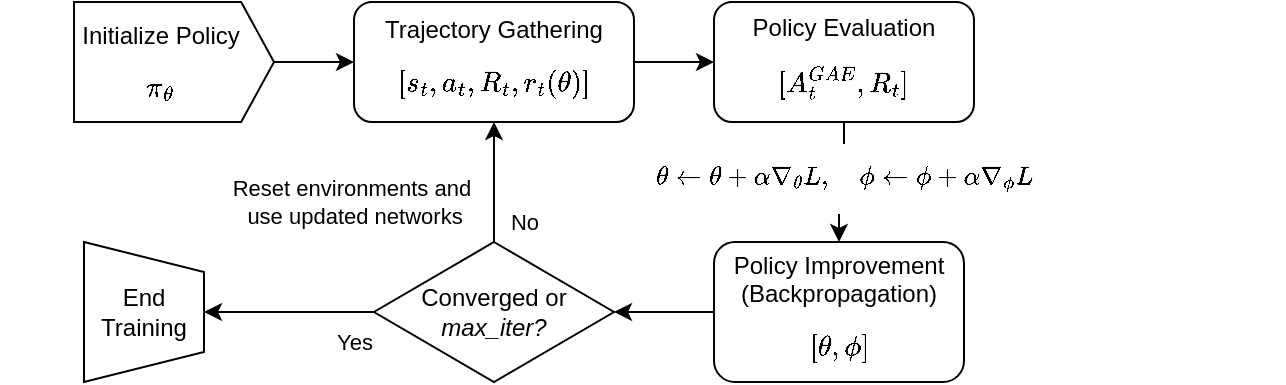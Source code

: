 <mxfile version="26.0.9">
  <diagram name="Page-1" id="JthKmUEdamsh-6OuiyjA">
    <mxGraphModel dx="972" dy="536" grid="1" gridSize="10" guides="1" tooltips="1" connect="1" arrows="1" fold="1" page="1" pageScale="1" pageWidth="850" pageHeight="1100" math="1" shadow="0">
      <root>
        <mxCell id="0" />
        <mxCell id="1" parent="0" />
        <mxCell id="7A0So71uddYbhaX4MV5w-4" style="edgeStyle=orthogonalEdgeStyle;rounded=0;orthogonalLoop=1;jettySize=auto;html=1;entryX=0;entryY=0.5;entryDx=0;entryDy=0;" parent="1" source="7A0So71uddYbhaX4MV5w-2" target="7A0So71uddYbhaX4MV5w-3" edge="1">
          <mxGeometry relative="1" as="geometry" />
        </mxCell>
        <mxCell id="7A0So71uddYbhaX4MV5w-2" value="Initialize Policy $$\pi_\theta$$" style="html=1;shadow=0;dashed=0;align=center;verticalAlign=middle;shape=mxgraph.arrows2.arrow;dy=0;dx=16.43;notch=0;labelPosition=center;verticalLabelPosition=middle;spacingTop=12;spacingRight=15;" parent="1" vertex="1">
          <mxGeometry x="200" y="80" width="100" height="60" as="geometry" />
        </mxCell>
        <mxCell id="7A0So71uddYbhaX4MV5w-9" style="edgeStyle=orthogonalEdgeStyle;rounded=0;orthogonalLoop=1;jettySize=auto;html=1;entryX=0;entryY=0.5;entryDx=0;entryDy=0;" parent="1" source="7A0So71uddYbhaX4MV5w-3" target="7A0So71uddYbhaX4MV5w-5" edge="1">
          <mxGeometry relative="1" as="geometry" />
        </mxCell>
        <mxCell id="7A0So71uddYbhaX4MV5w-3" value="Trajectory Gathering&lt;div&gt;$$[s_t, a_t, R_t, r_t(\theta)]$$&lt;/div&gt;" style="rounded=1;whiteSpace=wrap;html=1;spacingTop=5;" parent="1" vertex="1">
          <mxGeometry x="340" y="80" width="140" height="60" as="geometry" />
        </mxCell>
        <mxCell id="7A0So71uddYbhaX4MV5w-8" style="edgeStyle=orthogonalEdgeStyle;rounded=0;orthogonalLoop=1;jettySize=auto;html=1;entryX=0.5;entryY=0;entryDx=0;entryDy=0;" parent="1" source="7A0So71uddYbhaX4MV5w-5" target="7A0So71uddYbhaX4MV5w-6" edge="1">
          <mxGeometry relative="1" as="geometry" />
        </mxCell>
        <mxCell id="7A0So71uddYbhaX4MV5w-10" value="$$\theta \gets \theta + \alpha \nabla_\theta L, \quad \phi \gets \phi + \alpha \nabla_\phi L$$" style="edgeLabel;html=1;align=center;verticalAlign=middle;resizable=0;points=[];" parent="7A0So71uddYbhaX4MV5w-8" vertex="1" connectable="0">
          <mxGeometry x="-0.098" y="-3" relative="1" as="geometry">
            <mxPoint x="3" as="offset" />
          </mxGeometry>
        </mxCell>
        <mxCell id="7A0So71uddYbhaX4MV5w-5" value="Policy Evaluation&lt;div&gt;$$[A^{GAE}_t, R_t]$$&lt;/div&gt;" style="rounded=1;whiteSpace=wrap;html=1;spacingTop=5;" parent="1" vertex="1">
          <mxGeometry x="520" y="80" width="130" height="60" as="geometry" />
        </mxCell>
        <mxCell id="rtSvigjBf3gv21ltsain-3" style="edgeStyle=orthogonalEdgeStyle;rounded=0;orthogonalLoop=1;jettySize=auto;html=1;entryX=1;entryY=0.5;entryDx=0;entryDy=0;" parent="1" source="7A0So71uddYbhaX4MV5w-6" target="rtSvigjBf3gv21ltsain-1" edge="1">
          <mxGeometry relative="1" as="geometry" />
        </mxCell>
        <mxCell id="7A0So71uddYbhaX4MV5w-6" value="Policy Improvement (Backpropagation)&lt;div&gt;$$[\theta, \phi]$$&lt;/div&gt;" style="rounded=1;whiteSpace=wrap;html=1;spacingTop=5;" parent="1" vertex="1">
          <mxGeometry x="520" y="200" width="125" height="70" as="geometry" />
        </mxCell>
        <mxCell id="rtSvigjBf3gv21ltsain-4" style="edgeStyle=orthogonalEdgeStyle;rounded=0;orthogonalLoop=1;jettySize=auto;html=1;entryX=0.5;entryY=1;entryDx=0;entryDy=0;exitX=0.5;exitY=0;exitDx=0;exitDy=0;" parent="1" source="rtSvigjBf3gv21ltsain-1" target="7A0So71uddYbhaX4MV5w-3" edge="1">
          <mxGeometry relative="1" as="geometry">
            <Array as="points">
              <mxPoint x="410" y="170" />
              <mxPoint x="410" y="170" />
            </Array>
          </mxGeometry>
        </mxCell>
        <mxCell id="rtSvigjBf3gv21ltsain-5" value="No" style="edgeLabel;html=1;align=center;verticalAlign=middle;resizable=0;points=[];" parent="rtSvigjBf3gv21ltsain-4" vertex="1" connectable="0">
          <mxGeometry x="0.114" relative="1" as="geometry">
            <mxPoint x="15" y="23" as="offset" />
          </mxGeometry>
        </mxCell>
        <mxCell id="rtSvigjBf3gv21ltsain-6" value="Reset environments and&amp;nbsp;&lt;div&gt;use updated networks&lt;/div&gt;" style="edgeLabel;html=1;align=center;verticalAlign=middle;resizable=0;points=[];" parent="rtSvigjBf3gv21ltsain-4" vertex="1" connectable="0">
          <mxGeometry x="0.071" y="1" relative="1" as="geometry">
            <mxPoint x="-69" y="12" as="offset" />
          </mxGeometry>
        </mxCell>
        <mxCell id="rtSvigjBf3gv21ltsain-1" value="Converged or &lt;i&gt;max_iter?&lt;/i&gt;" style="rhombus;whiteSpace=wrap;html=1;" parent="1" vertex="1">
          <mxGeometry x="350" y="200" width="120" height="70" as="geometry" />
        </mxCell>
        <mxCell id="rtSvigjBf3gv21ltsain-7" value="" style="endArrow=classic;html=1;rounded=0;exitX=0;exitY=0.5;exitDx=0;exitDy=0;entryX=0.5;entryY=0;entryDx=0;entryDy=0;edgeStyle=orthogonalEdgeStyle;" parent="1" source="rtSvigjBf3gv21ltsain-1" target="rtSvigjBf3gv21ltsain-9" edge="1">
          <mxGeometry width="50" height="50" relative="1" as="geometry">
            <mxPoint x="360" y="240" as="sourcePoint" />
            <mxPoint x="330" y="310" as="targetPoint" />
            <Array as="points">
              <mxPoint x="290" y="235" />
              <mxPoint x="290" y="235" />
            </Array>
          </mxGeometry>
        </mxCell>
        <mxCell id="rtSvigjBf3gv21ltsain-10" value="Yes" style="edgeLabel;html=1;align=center;verticalAlign=middle;resizable=0;points=[];" parent="rtSvigjBf3gv21ltsain-7" vertex="1" connectable="0">
          <mxGeometry x="-0.281" y="-2" relative="1" as="geometry">
            <mxPoint x="20" y="17" as="offset" />
          </mxGeometry>
        </mxCell>
        <mxCell id="rtSvigjBf3gv21ltsain-9" value="End Training" style="shape=trapezoid;perimeter=trapezoidPerimeter;whiteSpace=wrap;html=1;fixedSize=1;rotation=90;horizontal=0;size=15;" parent="1" vertex="1">
          <mxGeometry x="200" y="205" width="70" height="60" as="geometry" />
        </mxCell>
      </root>
    </mxGraphModel>
  </diagram>
</mxfile>
